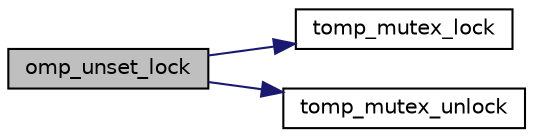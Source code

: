 digraph "omp_unset_lock"
{
  edge [fontname="Helvetica",fontsize="10",labelfontname="Helvetica",labelfontsize="10"];
  node [fontname="Helvetica",fontsize="10",shape=record];
  rankdir="LR";
  Node1 [label="omp_unset_lock",height=0.2,width=0.4,color="black", fillcolor="grey75", style="filled", fontcolor="black"];
  Node1 -> Node2 [color="midnightblue",fontsize="10",style="solid",fontname="Helvetica"];
  Node2 [label="tomp_mutex_lock",height=0.2,width=0.4,color="black", fillcolor="white", style="filled",URL="$tomp__util_8h.html#a1a0208b1df579d51b0779ec296240325",tooltip="Wrapper for acquiring a hardware semaphore. "];
  Node1 -> Node3 [color="midnightblue",fontsize="10",style="solid",fontname="Helvetica"];
  Node3 [label="tomp_mutex_unlock",height=0.2,width=0.4,color="black", fillcolor="white", style="filled",URL="$tomp__util_8h.html#a69926a09ecd571565b04308650548ca1",tooltip="Wrapper for releasing a hardware semaphore. "];
}
